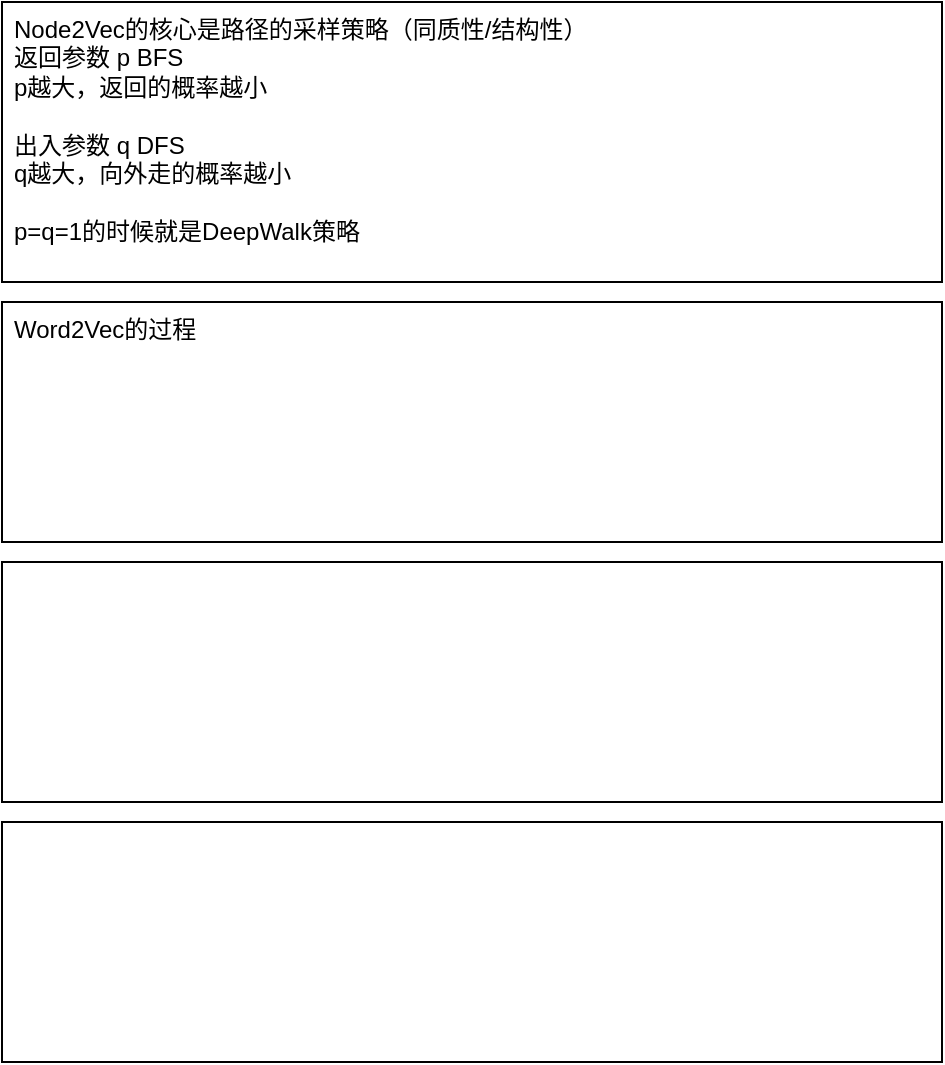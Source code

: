 <mxfile version="24.7.6">
  <diagram name="第 1 页" id="zDOgWTLFwLM5gEDVrxWN">
    <mxGraphModel dx="660" dy="360" grid="1" gridSize="10" guides="1" tooltips="1" connect="1" arrows="1" fold="1" page="0" pageScale="1" pageWidth="827" pageHeight="1169" math="0" shadow="0">
      <root>
        <mxCell id="0" />
        <mxCell id="1" parent="0" />
        <mxCell id="E42auruJM5JTtXHaCHzA-1" value="&lt;div&gt;Node2Vec的核心是路径的采样策略（同质性/结构性）&lt;/div&gt;返回参数 p BFS&lt;div&gt;p越大，返回的概率越小&lt;br&gt;&lt;div&gt;&lt;br&gt;&lt;/div&gt;&lt;div&gt;出入参数 q DFS&lt;/div&gt;&lt;/div&gt;&lt;div&gt;q越大，向外走的概率越小&lt;/div&gt;&lt;div&gt;&lt;br&gt;&lt;/div&gt;&lt;div&gt;p=q=1的时候就是DeepWalk策略&lt;/div&gt;" style="rounded=0;whiteSpace=wrap;html=1;align=left;verticalAlign=top;spacingLeft=4;" vertex="1" parent="1">
          <mxGeometry x="70" y="280" width="470" height="140" as="geometry" />
        </mxCell>
        <mxCell id="E42auruJM5JTtXHaCHzA-3" value="Word2Vec的过程" style="rounded=0;whiteSpace=wrap;html=1;align=left;verticalAlign=top;spacingLeft=4;" vertex="1" parent="1">
          <mxGeometry x="70" y="430" width="470" height="120" as="geometry" />
        </mxCell>
        <mxCell id="E42auruJM5JTtXHaCHzA-4" value="" style="rounded=0;whiteSpace=wrap;html=1;align=left;verticalAlign=top;spacingLeft=4;" vertex="1" parent="1">
          <mxGeometry x="70" y="560" width="470" height="120" as="geometry" />
        </mxCell>
        <mxCell id="E42auruJM5JTtXHaCHzA-5" value="" style="rounded=0;whiteSpace=wrap;html=1;align=left;verticalAlign=top;spacingLeft=4;" vertex="1" parent="1">
          <mxGeometry x="70" y="690" width="470" height="120" as="geometry" />
        </mxCell>
      </root>
    </mxGraphModel>
  </diagram>
</mxfile>
